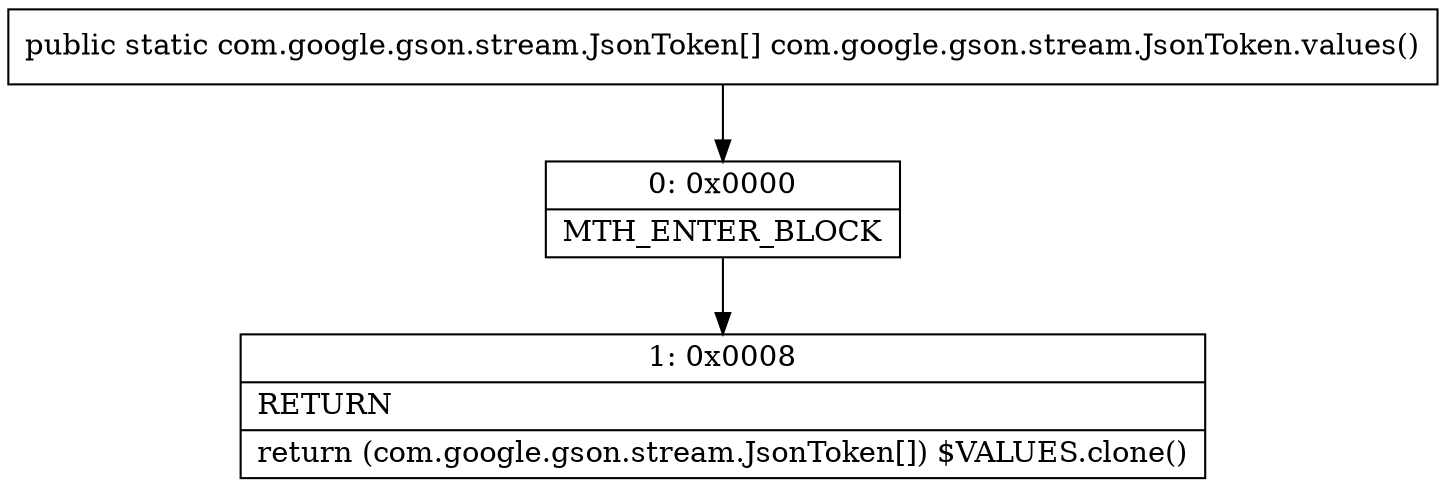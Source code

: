 digraph "CFG forcom.google.gson.stream.JsonToken.values()[Lcom\/google\/gson\/stream\/JsonToken;" {
Node_0 [shape=record,label="{0\:\ 0x0000|MTH_ENTER_BLOCK\l}"];
Node_1 [shape=record,label="{1\:\ 0x0008|RETURN\l|return (com.google.gson.stream.JsonToken[]) $VALUES.clone()\l}"];
MethodNode[shape=record,label="{public static com.google.gson.stream.JsonToken[] com.google.gson.stream.JsonToken.values() }"];
MethodNode -> Node_0;
Node_0 -> Node_1;
}

